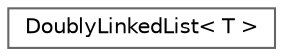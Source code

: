 digraph "Gráfico de jerarquía de clases"
{
 // LATEX_PDF_SIZE
  bgcolor="transparent";
  edge [fontname=Helvetica,fontsize=10,labelfontname=Helvetica,labelfontsize=10];
  node [fontname=Helvetica,fontsize=10,shape=box,height=0.2,width=0.4];
  rankdir="LR";
  Node0 [id="Node000000",label="DoublyLinkedList\< T \>",height=0.2,width=0.4,color="grey40", fillcolor="white", style="filled",URL="$classDoublyLinkedList.html",tooltip=" "];
}
